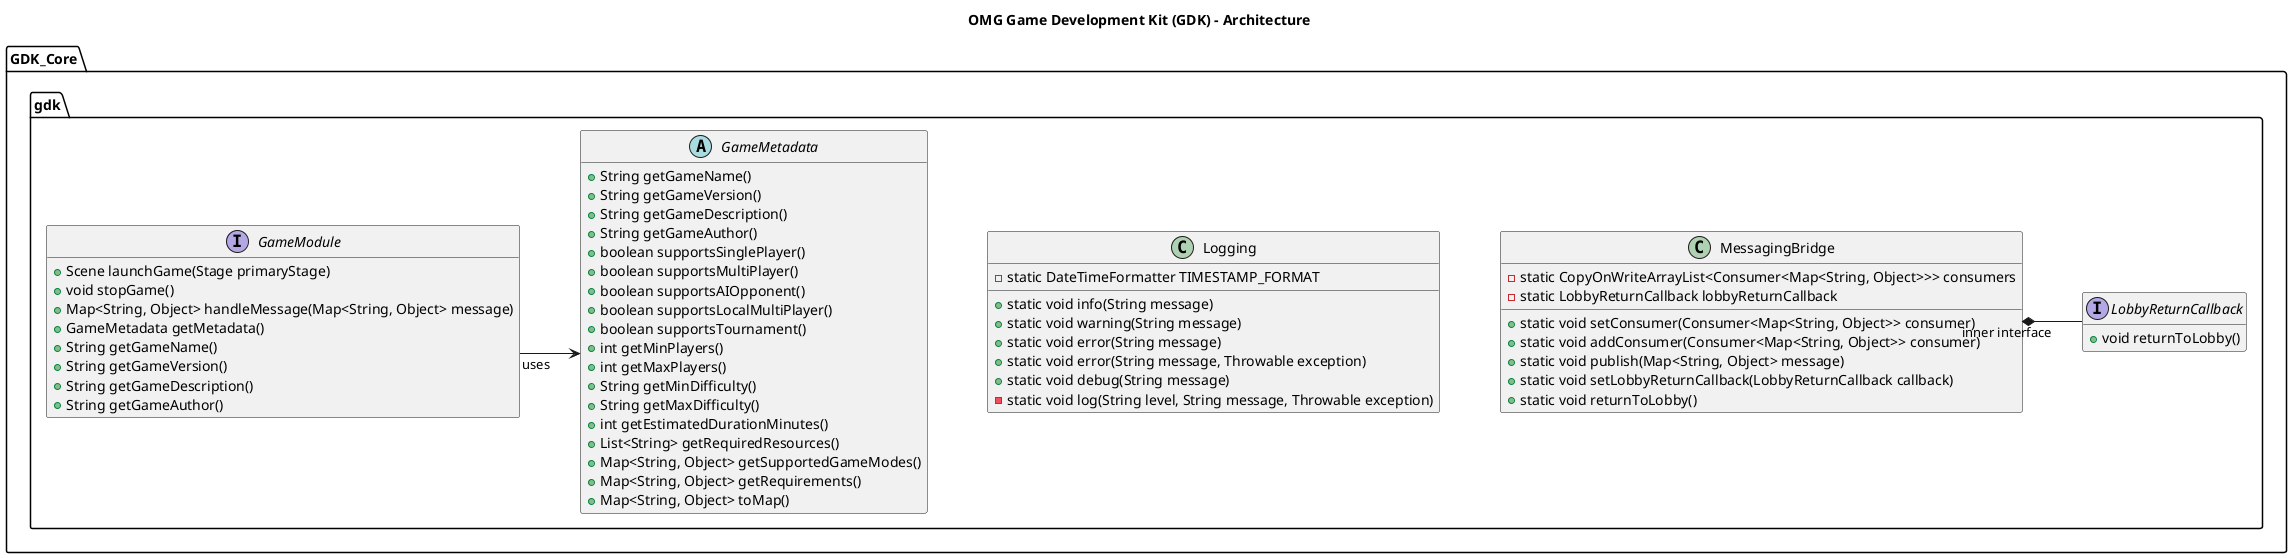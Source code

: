 @startuml

left to right direction
hide empty members
skinparam linetype ortho
skinparam nodesep 60
skinparam ranksep 60

title OMG Game Development Kit (GDK) - Architecture

' === GDK Core ===
package "GDK_Core" {

    package "gdk" {

        '================== GameModule ==================
        interface GameModule {
            + Scene launchGame(Stage primaryStage)
            + void stopGame()
            + Map<String, Object> handleMessage(Map<String, Object> message)
            + GameMetadata getMetadata()
            + String getGameName()
            + String getGameVersion()
            + String getGameDescription()
            + String getGameAuthor()
        }

        '================== GameMetadata ==================
        abstract class GameMetadata {
            + String getGameName()
            + String getGameVersion()
            + String getGameDescription()
            + String getGameAuthor()
            + boolean supportsSinglePlayer()
            + boolean supportsMultiPlayer()
            + boolean supportsAIOpponent()
            + boolean supportsLocalMultiPlayer()
            + boolean supportsTournament()
            + int getMinPlayers()
            + int getMaxPlayers()
            + String getMinDifficulty()
            + String getMaxDifficulty()
            + int getEstimatedDurationMinutes()
            + List<String> getRequiredResources()
            + Map<String, Object> getSupportedGameModes()
            + Map<String, Object> getRequirements()
            + Map<String, Object> toMap()
        }

        '================== Logging ==================
        class Logging {
            - static DateTimeFormatter TIMESTAMP_FORMAT
            + static void info(String message)
            + static void warning(String message)
            + static void error(String message)
            + static void error(String message, Throwable exception)
            + static void debug(String message)
            - static void log(String level, String message, Throwable exception)
        }

        '================== MessagingBridge ==================
        class MessagingBridge {
            - static CopyOnWriteArrayList<Consumer<Map<String, Object>>> consumers
            - static LobbyReturnCallback lobbyReturnCallback
            + static void setConsumer(Consumer<Map<String, Object>> consumer)
            + static void addConsumer(Consumer<Map<String, Object>> consumer)
            + static void publish(Map<String, Object> message)
            + static void setLobbyReturnCallback(LobbyReturnCallback callback)
            + static void returnToLobby()
        }

        interface LobbyReturnCallback {
            + void returnToLobby()
        }

        '================== Relationships ==================
        GameModule --> GameMetadata : uses
        MessagingBridge *-- LobbyReturnCallback : inner interface

        GameModule -[hidden]-> GameMetadata
        GameMetadata -[hidden]-> Logging
        Logging -[hidden]-> MessagingBridge
    }
}

@enduml
